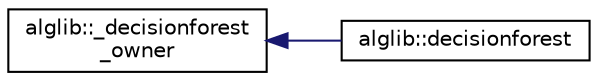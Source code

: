 digraph "Graphical Class Hierarchy"
{
  edge [fontname="Helvetica",fontsize="10",labelfontname="Helvetica",labelfontsize="10"];
  node [fontname="Helvetica",fontsize="10",shape=record];
  rankdir="LR";
  Node0 [label="alglib::_decisionforest\l_owner",height=0.2,width=0.4,color="black", fillcolor="white", style="filled",URL="$classalglib_1_1__decisionforest__owner.html"];
  Node0 -> Node1 [dir="back",color="midnightblue",fontsize="10",style="solid",fontname="Helvetica"];
  Node1 [label="alglib::decisionforest",height=0.2,width=0.4,color="black", fillcolor="white", style="filled",URL="$classalglib_1_1decisionforest.html"];
}
